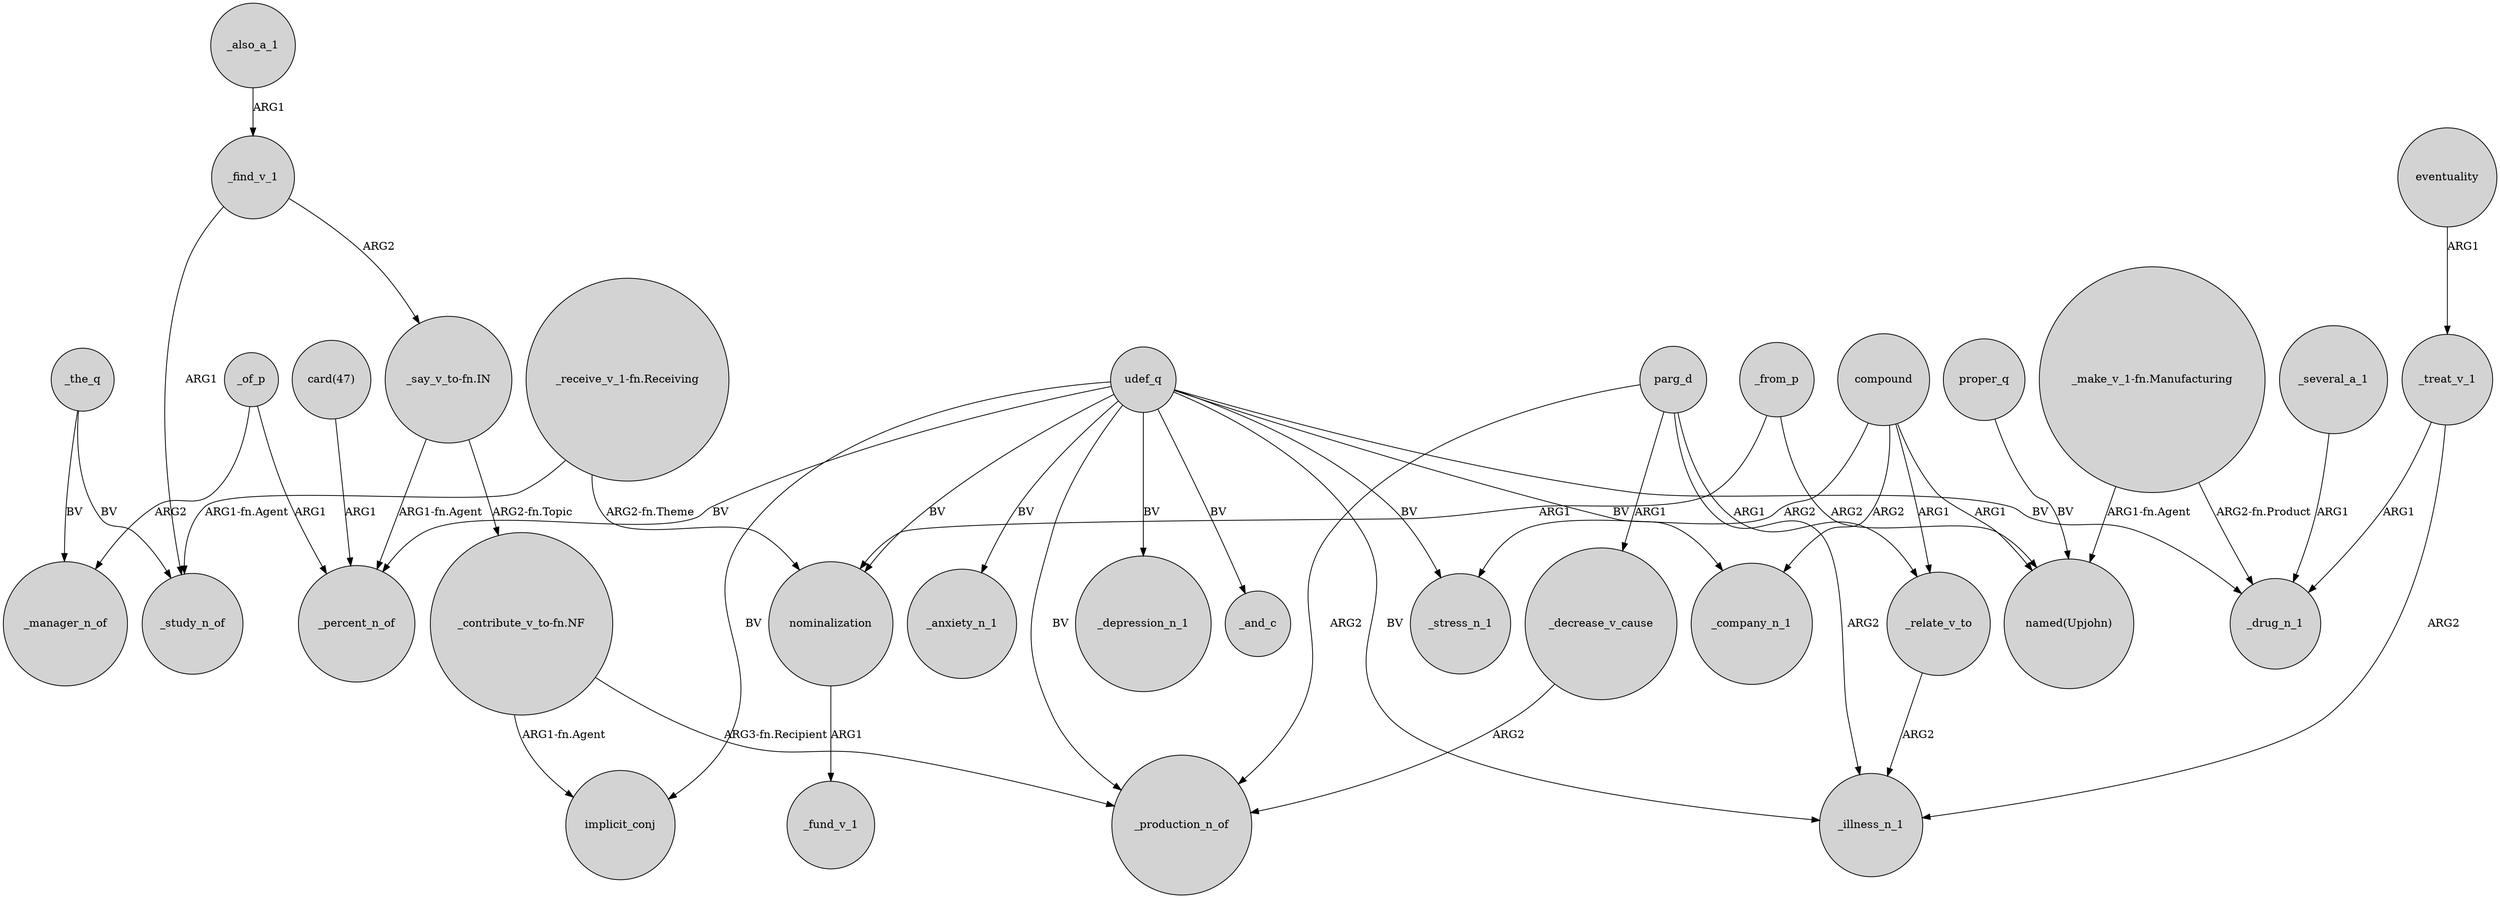 digraph {
	node [shape=circle style=filled]
	_the_q -> _study_n_of [label=BV]
	udef_q -> _production_n_of [label=BV]
	udef_q -> _stress_n_1 [label=BV]
	_the_q -> _manager_n_of [label=BV]
	parg_d -> _decrease_v_cause [label=ARG1]
	_find_v_1 -> "_say_v_to-fn.IN" [label=ARG2]
	proper_q -> "named(Upjohn)" [label=BV]
	_find_v_1 -> _study_n_of [label=ARG1]
	parg_d -> _relate_v_to [label=ARG1]
	nominalization -> _fund_v_1 [label=ARG1]
	_also_a_1 -> _find_v_1 [label=ARG1]
	compound -> _company_n_1 [label=ARG2]
	"card(47)" -> _percent_n_of [label=ARG1]
	"_contribute_v_to-fn.NF" -> implicit_conj [label="ARG1-fn.Agent"]
	udef_q -> _anxiety_n_1 [label=BV]
	compound -> "named(Upjohn)" [label=ARG1]
	udef_q -> implicit_conj [label=BV]
	"_receive_v_1-fn.Receiving" -> _study_n_of [label="ARG1-fn.Agent"]
	udef_q -> _drug_n_1 [label=BV]
	"_contribute_v_to-fn.NF" -> _production_n_of [label="ARG3-fn.Recipient"]
	_of_p -> _percent_n_of [label=ARG1]
	"_say_v_to-fn.IN" -> _percent_n_of [label="ARG1-fn.Agent"]
	parg_d -> _production_n_of [label=ARG2]
	"_make_v_1-fn.Manufacturing" -> _drug_n_1 [label="ARG2-fn.Product"]
	udef_q -> _illness_n_1 [label=BV]
	udef_q -> _depression_n_1 [label=BV]
	_treat_v_1 -> _illness_n_1 [label=ARG2]
	eventuality -> _treat_v_1 [label=ARG1]
	_from_p -> "named(Upjohn)" [label=ARG2]
	_decrease_v_cause -> _production_n_of [label=ARG2]
	udef_q -> nominalization [label=BV]
	"_say_v_to-fn.IN" -> "_contribute_v_to-fn.NF" [label="ARG2-fn.Topic"]
	_several_a_1 -> _drug_n_1 [label=ARG1]
	compound -> _relate_v_to [label=ARG1]
	compound -> _stress_n_1 [label=ARG2]
	parg_d -> _illness_n_1 [label=ARG2]
	udef_q -> _percent_n_of [label=BV]
	_of_p -> _manager_n_of [label=ARG2]
	"_receive_v_1-fn.Receiving" -> nominalization [label="ARG2-fn.Theme"]
	udef_q -> _and_c [label=BV]
	_from_p -> nominalization [label=ARG1]
	_relate_v_to -> _illness_n_1 [label=ARG2]
	udef_q -> _company_n_1 [label=BV]
	"_make_v_1-fn.Manufacturing" -> "named(Upjohn)" [label="ARG1-fn.Agent"]
	_treat_v_1 -> _drug_n_1 [label=ARG1]
}
